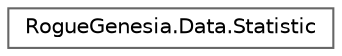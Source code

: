 digraph "Graphical Class Hierarchy"
{
 // LATEX_PDF_SIZE
  bgcolor="transparent";
  edge [fontname=Helvetica,fontsize=10,labelfontname=Helvetica,labelfontsize=10];
  node [fontname=Helvetica,fontsize=10,shape=box,height=0.2,width=0.4];
  rankdir="LR";
  Node0 [label="RogueGenesia.Data.Statistic",height=0.2,width=0.4,color="grey40", fillcolor="white", style="filled",URL="$class_rogue_genesia_1_1_data_1_1_statistic.html",tooltip=" "];
}

